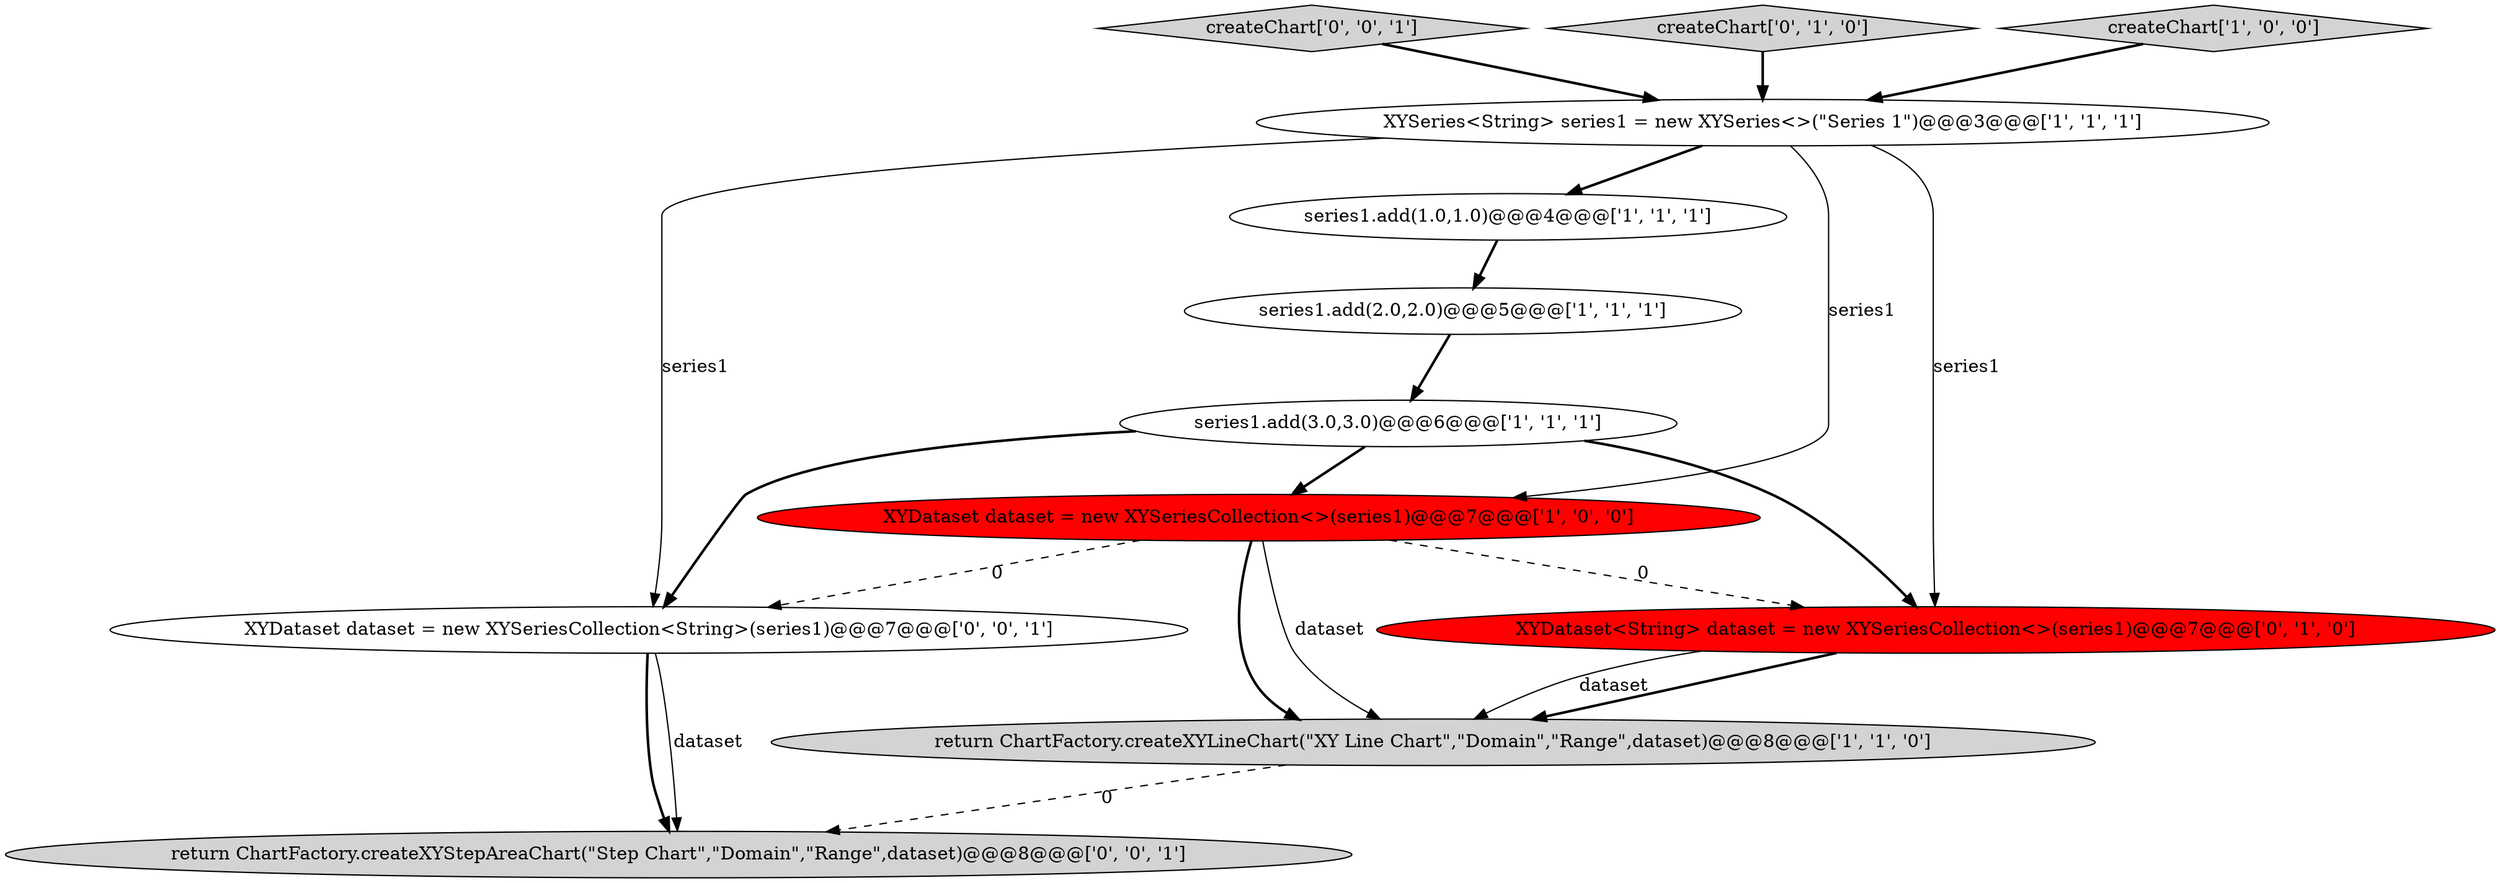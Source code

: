 digraph {
10 [style = filled, label = "return ChartFactory.createXYStepAreaChart(\"Step Chart\",\"Domain\",\"Range\",dataset)@@@8@@@['0', '0', '1']", fillcolor = lightgray, shape = ellipse image = "AAA0AAABBB3BBB"];
9 [style = filled, label = "XYDataset dataset = new XYSeriesCollection<String>(series1)@@@7@@@['0', '0', '1']", fillcolor = white, shape = ellipse image = "AAA0AAABBB3BBB"];
11 [style = filled, label = "createChart['0', '0', '1']", fillcolor = lightgray, shape = diamond image = "AAA0AAABBB3BBB"];
2 [style = filled, label = "series1.add(3.0,3.0)@@@6@@@['1', '1', '1']", fillcolor = white, shape = ellipse image = "AAA0AAABBB1BBB"];
0 [style = filled, label = "series1.add(1.0,1.0)@@@4@@@['1', '1', '1']", fillcolor = white, shape = ellipse image = "AAA0AAABBB1BBB"];
1 [style = filled, label = "XYSeries<String> series1 = new XYSeries<>(\"Series 1\")@@@3@@@['1', '1', '1']", fillcolor = white, shape = ellipse image = "AAA0AAABBB1BBB"];
8 [style = filled, label = "createChart['0', '1', '0']", fillcolor = lightgray, shape = diamond image = "AAA0AAABBB2BBB"];
4 [style = filled, label = "series1.add(2.0,2.0)@@@5@@@['1', '1', '1']", fillcolor = white, shape = ellipse image = "AAA0AAABBB1BBB"];
5 [style = filled, label = "createChart['1', '0', '0']", fillcolor = lightgray, shape = diamond image = "AAA0AAABBB1BBB"];
3 [style = filled, label = "XYDataset dataset = new XYSeriesCollection<>(series1)@@@7@@@['1', '0', '0']", fillcolor = red, shape = ellipse image = "AAA1AAABBB1BBB"];
6 [style = filled, label = "return ChartFactory.createXYLineChart(\"XY Line Chart\",\"Domain\",\"Range\",dataset)@@@8@@@['1', '1', '0']", fillcolor = lightgray, shape = ellipse image = "AAA0AAABBB1BBB"];
7 [style = filled, label = "XYDataset<String> dataset = new XYSeriesCollection<>(series1)@@@7@@@['0', '1', '0']", fillcolor = red, shape = ellipse image = "AAA1AAABBB2BBB"];
11->1 [style = bold, label=""];
3->7 [style = dashed, label="0"];
2->3 [style = bold, label=""];
3->6 [style = bold, label=""];
1->0 [style = bold, label=""];
4->2 [style = bold, label=""];
2->9 [style = bold, label=""];
9->10 [style = bold, label=""];
1->7 [style = solid, label="series1"];
3->6 [style = solid, label="dataset"];
6->10 [style = dashed, label="0"];
8->1 [style = bold, label=""];
5->1 [style = bold, label=""];
9->10 [style = solid, label="dataset"];
3->9 [style = dashed, label="0"];
0->4 [style = bold, label=""];
7->6 [style = bold, label=""];
2->7 [style = bold, label=""];
7->6 [style = solid, label="dataset"];
1->3 [style = solid, label="series1"];
1->9 [style = solid, label="series1"];
}
